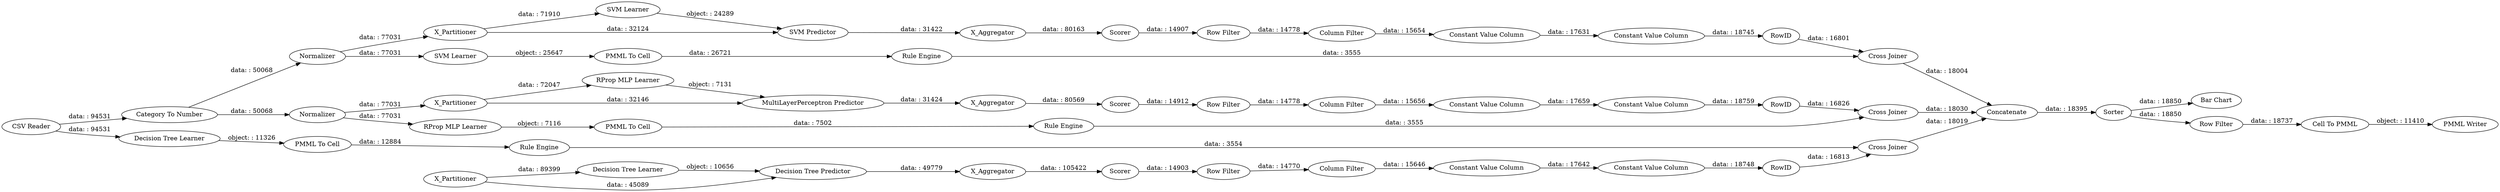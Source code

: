 digraph {
	"2281952849649864425_48" [label=Concatenate]
	"-4038582112811898470_32" [label="PMML To Cell"]
	"2281952849649864425_53" [label="Bar Chart"]
	"632704118598544829_41" [label="Constant Value Column"]
	"-4038582112811898470_20" [label="SVM Learner"]
	"632704118598544829_42" [label=RowID]
	"8768227566125135973_6" [label="RProp MLP Learner"]
	"-4038582112811898470_25" [label="Row Filter"]
	"8768227566125135973_13" [label="Constant Value Column"]
	"8768227566125135973_7" [label="MultiLayerPerceptron Predictor"]
	"632704118598544829_47" [label="Rule Engine"]
	"2281952849649864425_1" [label="CSV Reader"]
	"2281952849649864425_51" [label="Cell To PMML"]
	"2281952849649864425_2" [label="Category To Number"]
	"-4038582112811898470_29" [label=RowID]
	"-4038582112811898470_33" [label="Rule Engine"]
	"-4038582112811898470_19" [label=X_Partitioner]
	"2281952849649864425_49" [label=Sorter]
	"8768227566125135973_9" [label=Scorer]
	"-4038582112811898470_23" [label=X_Aggregator]
	"8768227566125135973_17" [label="PMML To Cell"]
	"8768227566125135973_11" [label="Column Filter"]
	"-4038582112811898470_24" [label=Scorer]
	"8768227566125135973_12" [label="Constant Value Column"]
	"632704118598544829_37" [label=Scorer]
	"632704118598544829_46" [label="PMML To Cell"]
	"8768227566125135973_14" [label=RowID]
	"2281952849649864425_50" [label="Row Filter"]
	"-4038582112811898470_30" [label="Cross Joiner"]
	"632704118598544829_34" [label=X_Partitioner]
	"-4038582112811898470_31" [label="SVM Learner"]
	"632704118598544829_35" [label="Decision Tree Learner"]
	"-4038582112811898470_3" [label=Normalizer]
	"8768227566125135973_5" [label=X_Partitioner]
	"8768227566125135973_10" [label="Row Filter"]
	"-4038582112811898470_21" [label="SVM Predictor"]
	"8768227566125135973_4" [label=Normalizer]
	"2281952849649864425_52" [label="PMML Writer"]
	"-4038582112811898470_27" [label="Constant Value Column"]
	"632704118598544829_40" [label="Constant Value Column"]
	"632704118598544829_43" [label=X_Aggregator]
	"8768227566125135973_15" [label="Cross Joiner"]
	"-4038582112811898470_26" [label="Column Filter"]
	"8768227566125135973_8" [label=X_Aggregator]
	"8768227566125135973_16" [label="RProp MLP Learner"]
	"-4038582112811898470_28" [label="Constant Value Column"]
	"632704118598544829_39" [label="Column Filter"]
	"632704118598544829_36" [label="Decision Tree Predictor"]
	"632704118598544829_45" [label="Decision Tree Learner"]
	"632704118598544829_44" [label="Cross Joiner"]
	"632704118598544829_38" [label="Row Filter"]
	"8768227566125135973_18" [label="Rule Engine"]
	"-4038582112811898470_31" -> "-4038582112811898470_32" [label="object: : 25647"]
	"632704118598544829_43" -> "632704118598544829_37" [label="data: : 105422"]
	"2281952849649864425_51" -> "2281952849649864425_52" [label="object: : 11410"]
	"632704118598544829_42" -> "632704118598544829_44" [label="data: : 16813"]
	"-4038582112811898470_20" -> "-4038582112811898470_21" [label="object: : 24289"]
	"2281952849649864425_49" -> "2281952849649864425_53" [label="data: : 18850"]
	"632704118598544829_37" -> "632704118598544829_38" [label="data: : 14903"]
	"8768227566125135973_4" -> "8768227566125135973_16" [label="data: : 77031"]
	"8768227566125135973_12" -> "8768227566125135973_13" [label="data: : 17659"]
	"632704118598544829_41" -> "632704118598544829_42" [label="data: : 18748"]
	"8768227566125135973_15" -> "2281952849649864425_48" [label="data: : 18030"]
	"-4038582112811898470_33" -> "-4038582112811898470_30" [label="data: : 3555"]
	"632704118598544829_45" -> "632704118598544829_46" [label="object: : 11326"]
	"8768227566125135973_18" -> "8768227566125135973_15" [label="data: : 3555"]
	"-4038582112811898470_24" -> "-4038582112811898470_25" [label="data: : 14907"]
	"8768227566125135973_10" -> "8768227566125135973_11" [label="data: : 14778"]
	"8768227566125135973_6" -> "8768227566125135973_7" [label="object: : 7131"]
	"8768227566125135973_9" -> "8768227566125135973_10" [label="data: : 14912"]
	"8768227566125135973_11" -> "8768227566125135973_12" [label="data: : 15656"]
	"-4038582112811898470_32" -> "-4038582112811898470_33" [label="data: : 26721"]
	"2281952849649864425_1" -> "632704118598544829_45" [label="data: : 94531"]
	"8768227566125135973_4" -> "8768227566125135973_5" [label="data: : 77031"]
	"632704118598544829_34" -> "632704118598544829_36" [label="data: : 45089"]
	"2281952849649864425_1" -> "2281952849649864425_2" [label="data: : 94531"]
	"-4038582112811898470_3" -> "-4038582112811898470_19" [label="data: : 77031"]
	"8768227566125135973_7" -> "8768227566125135973_8" [label="data: : 31424"]
	"-4038582112811898470_19" -> "-4038582112811898470_20" [label="data: : 71910"]
	"-4038582112811898470_19" -> "-4038582112811898470_21" [label="data: : 32124"]
	"8768227566125135973_5" -> "8768227566125135973_7" [label="data: : 32146"]
	"8768227566125135973_17" -> "8768227566125135973_18" [label="data: : 7502"]
	"8768227566125135973_14" -> "8768227566125135973_15" [label="data: : 16826"]
	"-4038582112811898470_26" -> "-4038582112811898470_27" [label="data: : 15654"]
	"8768227566125135973_5" -> "8768227566125135973_6" [label="data: : 72047"]
	"-4038582112811898470_28" -> "-4038582112811898470_29" [label="data: : 18745"]
	"2281952849649864425_2" -> "8768227566125135973_4" [label="data: : 50068"]
	"8768227566125135973_8" -> "8768227566125135973_9" [label="data: : 80569"]
	"2281952849649864425_48" -> "2281952849649864425_49" [label="data: : 18395"]
	"-4038582112811898470_3" -> "-4038582112811898470_31" [label="data: : 77031"]
	"-4038582112811898470_21" -> "-4038582112811898470_23" [label="data: : 31422"]
	"-4038582112811898470_23" -> "-4038582112811898470_24" [label="data: : 80163"]
	"-4038582112811898470_25" -> "-4038582112811898470_26" [label="data: : 14778"]
	"632704118598544829_36" -> "632704118598544829_43" [label="data: : 49779"]
	"632704118598544829_35" -> "632704118598544829_36" [label="object: : 10656"]
	"632704118598544829_46" -> "632704118598544829_47" [label="data: : 12884"]
	"2281952849649864425_49" -> "2281952849649864425_50" [label="data: : 18850"]
	"632704118598544829_39" -> "632704118598544829_40" [label="data: : 15646"]
	"2281952849649864425_2" -> "-4038582112811898470_3" [label="data: : 50068"]
	"2281952849649864425_50" -> "2281952849649864425_51" [label="data: : 18737"]
	"632704118598544829_38" -> "632704118598544829_39" [label="data: : 14770"]
	"632704118598544829_34" -> "632704118598544829_35" [label="data: : 89399"]
	"632704118598544829_47" -> "632704118598544829_44" [label="data: : 3554"]
	"-4038582112811898470_29" -> "-4038582112811898470_30" [label="data: : 16801"]
	"632704118598544829_40" -> "632704118598544829_41" [label="data: : 17642"]
	"8768227566125135973_13" -> "8768227566125135973_14" [label="data: : 18759"]
	"-4038582112811898470_30" -> "2281952849649864425_48" [label="data: : 18004"]
	"632704118598544829_44" -> "2281952849649864425_48" [label="data: : 18019"]
	"8768227566125135973_16" -> "8768227566125135973_17" [label="object: : 7116"]
	"-4038582112811898470_27" -> "-4038582112811898470_28" [label="data: : 17631"]
	rankdir=LR
}
